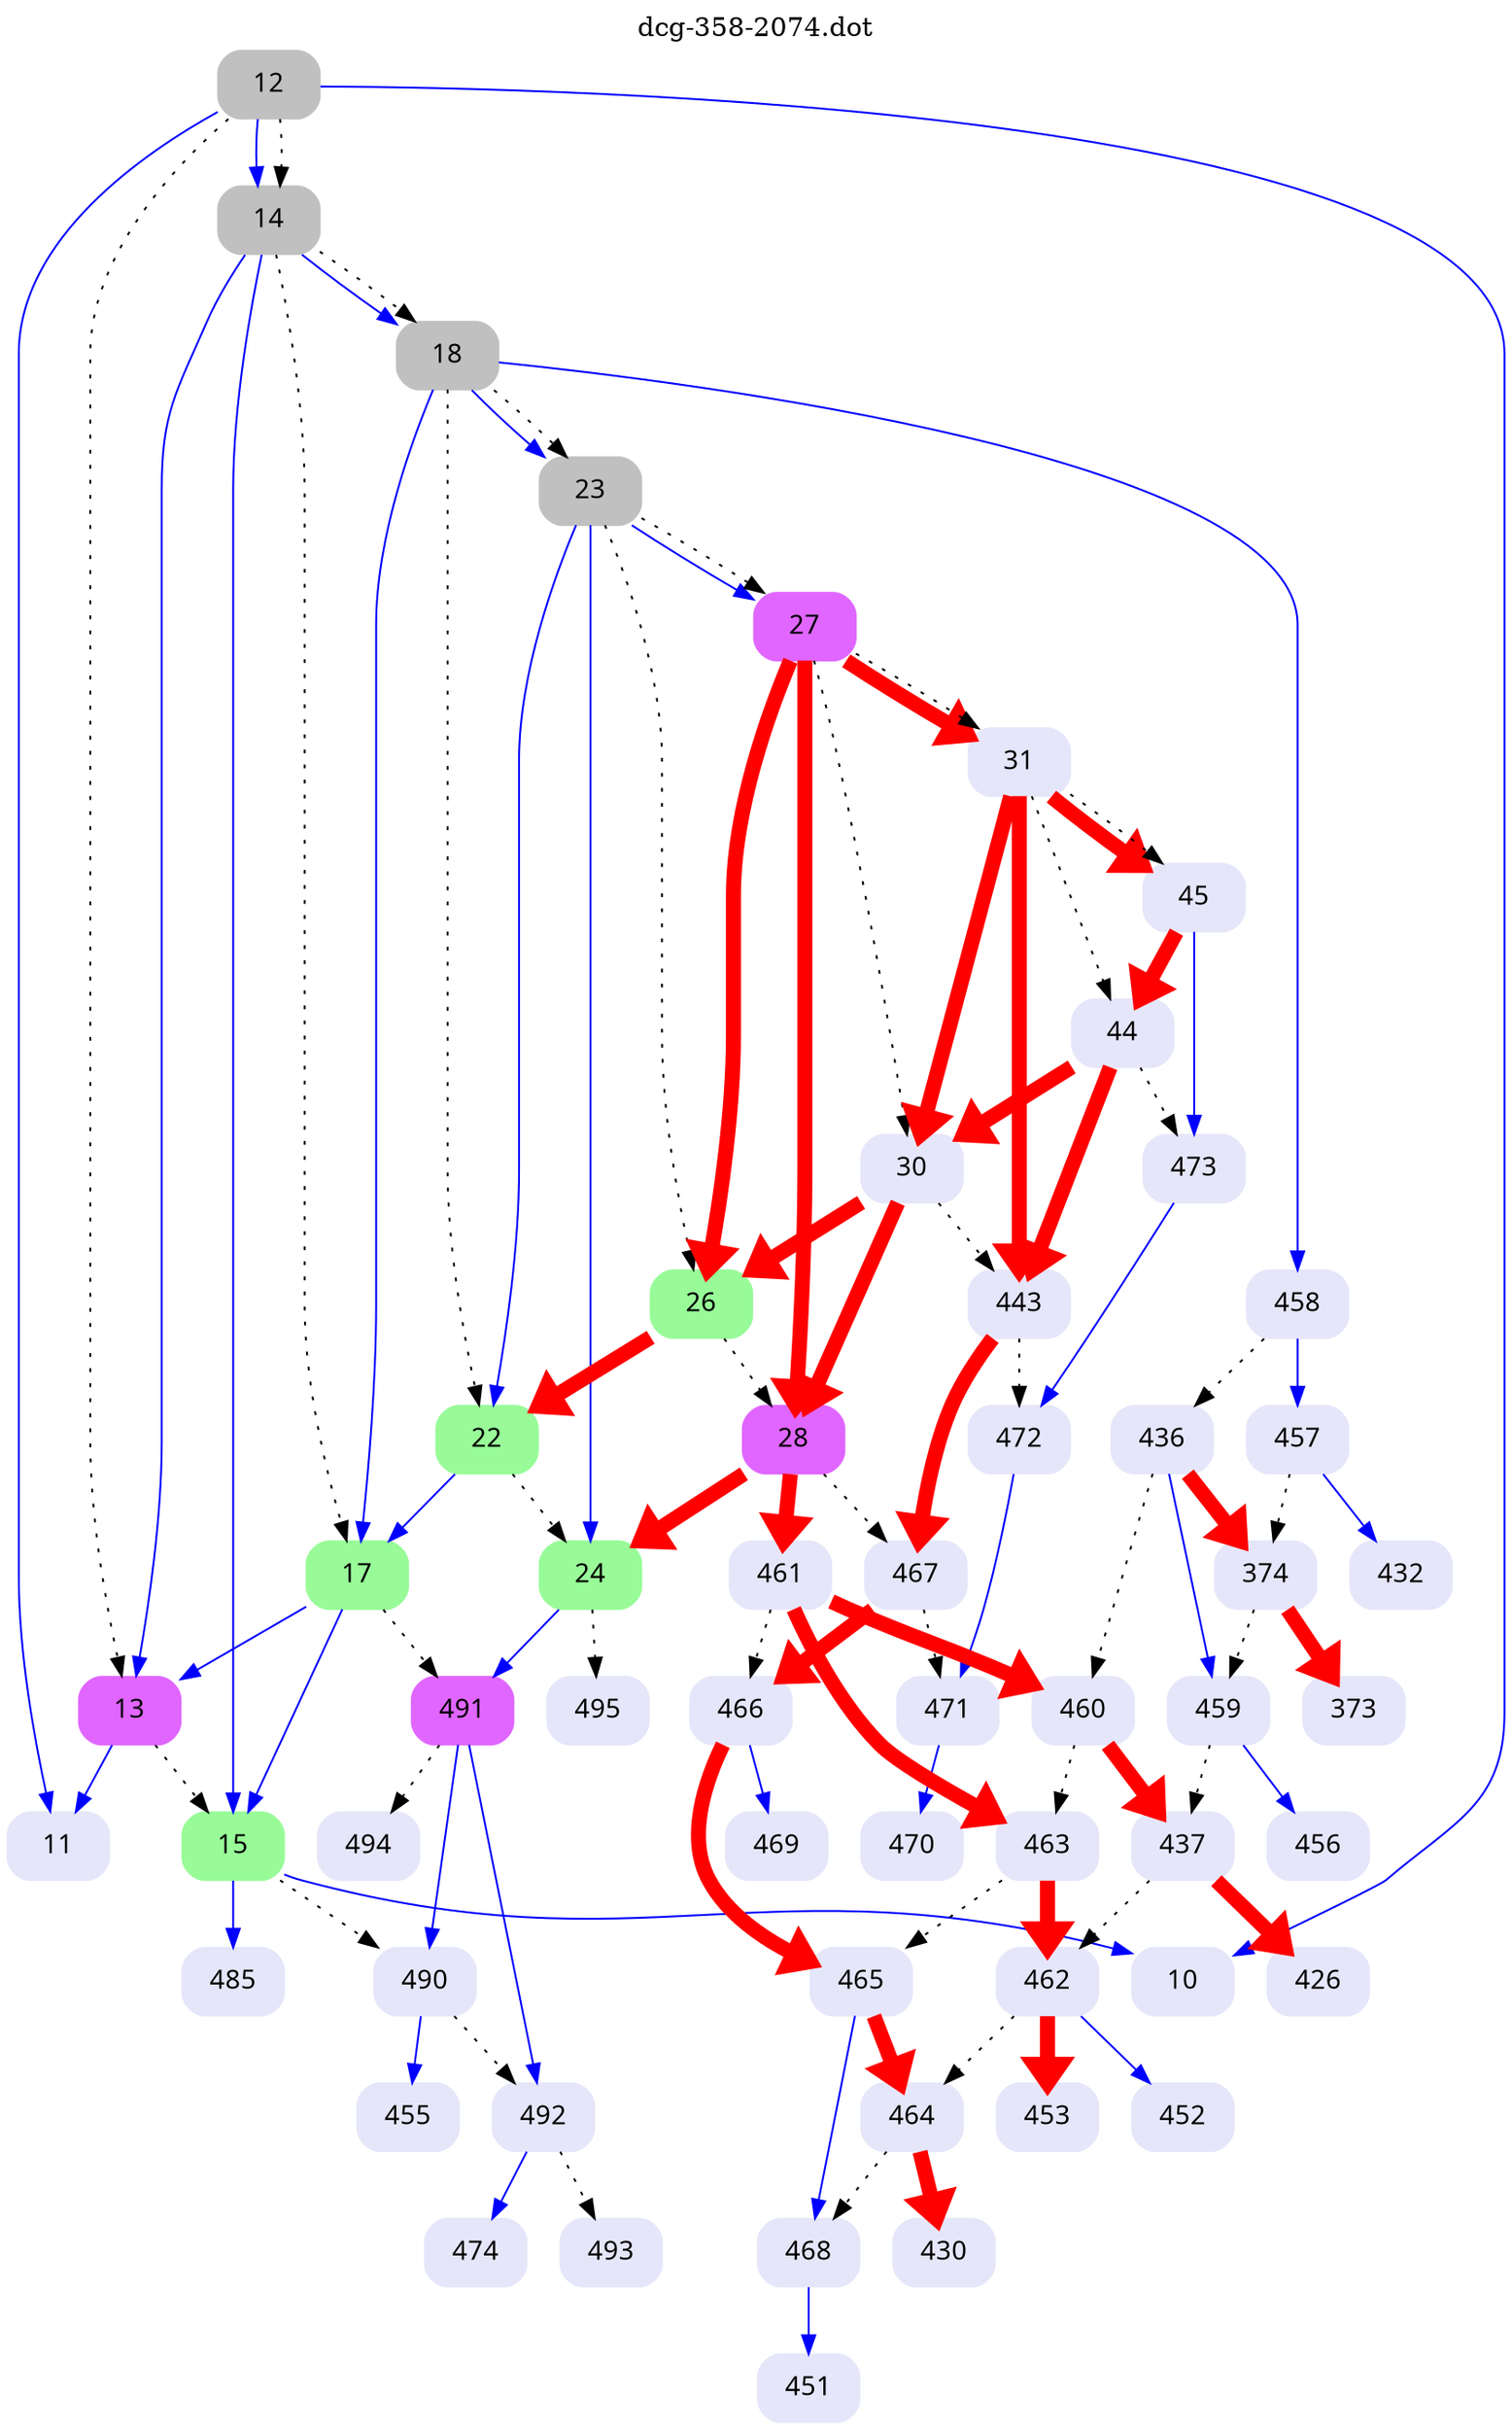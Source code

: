 digraph dcg_358 {
  labelloc="t";
  label="dcg-358-2074.dot";
  node [fontname="sans-serif"];
  node [shape=box style="rounded,filled"];
  n12 [label="12" color=grey];
  n12 -> n11 [color=blue penwidth=1];
  n12 -> n10 [color=blue penwidth=1];
  n12 -> n14 [color=blue penwidth=1];
  n12 -> n13 [style=dotted,label=""];
  n12 -> n14 [style=dotted,label=""];
  n14 [label="14" color=grey];
  n14 -> n13 [color=blue penwidth=1];
  n14 -> n15 [color=blue penwidth=1];
  n14 -> n18 [color=blue penwidth=1];
  n14 -> n17 [style=dotted,label=""];
  n14 -> n18 [style=dotted,label=""];
  n18 [label="18" color=grey];
  n18 -> n17 [color=blue penwidth=1];
  n18 -> n458 [color=blue penwidth=1];
  n18 -> n23 [color=blue penwidth=1];
  n18 -> n22 [style=dotted,label=""];
  n18 -> n23 [style=dotted,label=""];
  n23 [label="23" color=grey];
  n23 -> n22 [color=blue penwidth=1];
  n23 -> n24 [color=blue penwidth=1];
  n23 -> n27 [color=blue penwidth=1];
  n23 -> n26 [style=dotted,label=""];
  n23 -> n27 [style=dotted,label=""];
  n27 [label="27" color=mediumorchid1];
  n27 -> n26 [color=red penwidth=8];
  n27 -> n28 [color=red penwidth=8];
  n27 -> n31 [color=red penwidth=8];
  n27 -> n30 [style=dotted,label=""];
  n27 -> n31 [style=dotted,label=""];
  n31 [label="31" color=lavender];
  n31 -> n30 [color=red penwidth=8];
  n31 -> n443 [color=red penwidth=8];
  n31 -> n45 [color=red penwidth=8];
  n31 -> n44 [style=dotted,label=""];
  n31 -> n45 [style=dotted,label=""];
  n45 [label="45" color=lavender];
  n45 -> n44 [color=red penwidth=8];
  n45 -> n473 [color=blue penwidth=1];
  n473 [label="473" color=lavender];
  n473 -> n472 [color=blue penwidth=1];
  n472 [label="472" color=lavender];
  n472 -> n471 [color=blue penwidth=1];
  n471 [label="471" color=lavender];
  n471 -> n470 [color=blue penwidth=1];
  n470 [label="470" color=lavender];
  n44 [label="44" color=lavender];
  n44 -> n30 [color=red penwidth=8];
  n44 -> n443 [color=red penwidth=8];
  n44 -> n473 [style=dotted,label=""];
  n443 [label="443" color=lavender];
  n443 -> n467 [color=red penwidth=8];
  n443 -> n472 [style=dotted,label=""];
  n467 [label="467" color=lavender];
  n467 -> n466 [color=red penwidth=8];
  n467 -> n471 [style=dotted,label=""];
  n466 [label="466" color=lavender];
  n466 -> n465 [color=red penwidth=8];
  n466 -> n469 [color=blue penwidth=1];
  n469 [label="469" color=lavender];
  n465 [label="465" color=lavender];
  n465 -> n464 [color=red penwidth=8];
  n465 -> n468 [color=blue penwidth=1];
  n468 [label="468" color=lavender];
  n468 -> n451 [color=blue penwidth=1];
  n451 [label="451" color=lavender];
  n464 [label="464" color=lavender];
  n464 -> n430 [color=red penwidth=8];
  n464 -> n468 [style=dotted,label=""];
  n430 [label="430" color=lavender];
  n30 [label="30" color=lavender];
  n30 -> n26 [color=red penwidth=8];
  n30 -> n28 [color=red penwidth=8];
  n30 -> n443 [style=dotted,label=""];
  n28 [label="28" color=mediumorchid1];
  n28 -> n24 [color=red penwidth=8];
  n28 -> n461 [color=red penwidth=8];
  n28 -> n467 [style=dotted,label=""];
  n461 [label="461" color=lavender];
  n461 -> n460 [color=red penwidth=8];
  n461 -> n463 [color=red penwidth=8];
  n461 -> n466 [style=dotted,label=""];
  n463 [label="463" color=lavender];
  n463 -> n462 [color=red penwidth=8];
  n463 -> n465 [style=dotted,label=""];
  n462 [label="462" color=lavender];
  n462 -> n453 [color=red penwidth=8];
  n462 -> n452 [color=blue penwidth=1];
  n462 -> n464 [style=dotted,label=""];
  n452 [label="452" color=lavender];
  n453 [label="453" color=lavender];
  n460 [label="460" color=lavender];
  n460 -> n437 [color=red penwidth=8];
  n460 -> n463 [style=dotted,label=""];
  n437 [label="437" color=lavender];
  n437 -> n426 [color=red penwidth=8];
  n437 -> n462 [style=dotted,label=""];
  n426 [label="426" color=lavender];
  n24 [label="24" color=palegreen];
  n24 -> n491 [color=blue penwidth=1];
  n24 -> n495 [style=dotted,label=""];
  n491 [label="491" color=mediumorchid1];
  n491 -> n490 [color=blue penwidth=1];
  n491 -> n492 [color=blue penwidth=1];
  n491 -> n494 [style=dotted,label=""];
  n492 [label="492" color=lavender];
  n492 -> n474 [color=blue penwidth=1];
  n492 -> n493 [style=dotted,label=""];
  n474 [label="474" color=lavender];
  n493 [label="493" color=lavender];
  n490 [label="490" color=lavender];
  n490 -> n455 [color=blue penwidth=1];
  n490 -> n492 [style=dotted,label=""];
  n455 [label="455" color=lavender];
  n494 [label="494" color=lavender];
  n495 [label="495" color=lavender];
  n26 [label="26" color=palegreen];
  n26 -> n22 [color=red penwidth=8];
  n26 -> n28 [style=dotted,label=""];
  n22 [label="22" color=palegreen];
  n22 -> n17 [color=blue penwidth=1];
  n22 -> n24 [style=dotted,label=""];
  n17 [label="17" color=palegreen];
  n17 -> n13 [color=blue penwidth=1];
  n17 -> n15 [color=blue penwidth=1];
  n17 -> n491 [style=dotted,label=""];
  n15 [label="15" color=palegreen];
  n15 -> n10 [color=blue penwidth=1];
  n15 -> n485 [color=blue penwidth=1];
  n15 -> n490 [style=dotted,label=""];
  n485 [label="485" color=lavender];
  n10 [label="10" color=lavender];
  n13 [label="13" color=mediumorchid1];
  n13 -> n11 [color=blue penwidth=1];
  n13 -> n15 [style=dotted,label=""];
  n11 [label="11" color=lavender];
  n458 [label="458" color=lavender];
  n458 -> n457 [color=blue penwidth=1];
  n458 -> n436 [style=dotted,label=""];
  n457 [label="457" color=lavender];
  n457 -> n432 [color=blue penwidth=1];
  n457 -> n374 [style=dotted,label=""];
  n432 [label="432" color=lavender];
  n374 [label="374" color=lavender];
  n374 -> n373 [color=red penwidth=8];
  n374 -> n459 [style=dotted,label=""];
  n373 [label="373" color=lavender];
  n459 [label="459" color=lavender];
  n459 -> n456 [color=blue penwidth=1];
  n459 -> n437 [style=dotted,label=""];
  n456 [label="456" color=lavender];
  n436 [label="436" color=lavender];
  n436 -> n374 [color=red penwidth=8];
  n436 -> n459 [color=blue penwidth=1];
  n436 -> n460 [style=dotted,label=""];
}
